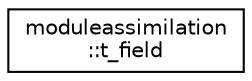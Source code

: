 digraph "Graphical Class Hierarchy"
{
 // LATEX_PDF_SIZE
  edge [fontname="Helvetica",fontsize="10",labelfontname="Helvetica",labelfontsize="10"];
  node [fontname="Helvetica",fontsize="10",shape=record];
  rankdir="LR";
  Node0 [label="moduleassimilation\l::t_field",height=0.2,width=0.4,color="black", fillcolor="white", style="filled",URL="$structmoduleassimilation_1_1t__field.html",tooltip=" "];
}
